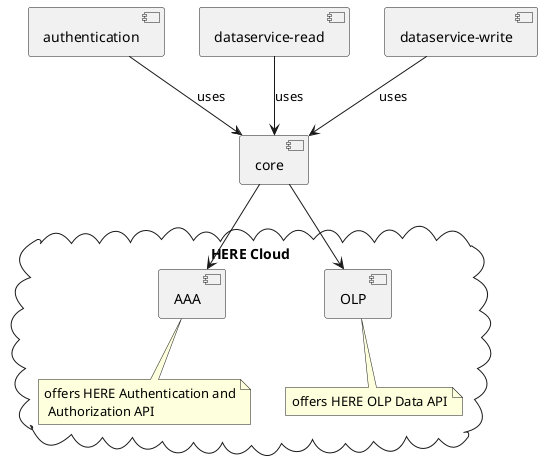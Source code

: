 @startuml
skinparam componentStyle uml2

[authentication] --> [core] :  uses
[dataservice-read] --> [core] : uses
[dataservice-write] --> [core] : uses

cloud "HERE Cloud" {
  [AAA]
  note bottom of AAA : offers HERE Authentication and\n Authorization API
  [OLP]
  note bottom of OLP : offers HERE OLP Data API
}
[core] --> [AAA]
[core] --> [OLP]

@enduml
